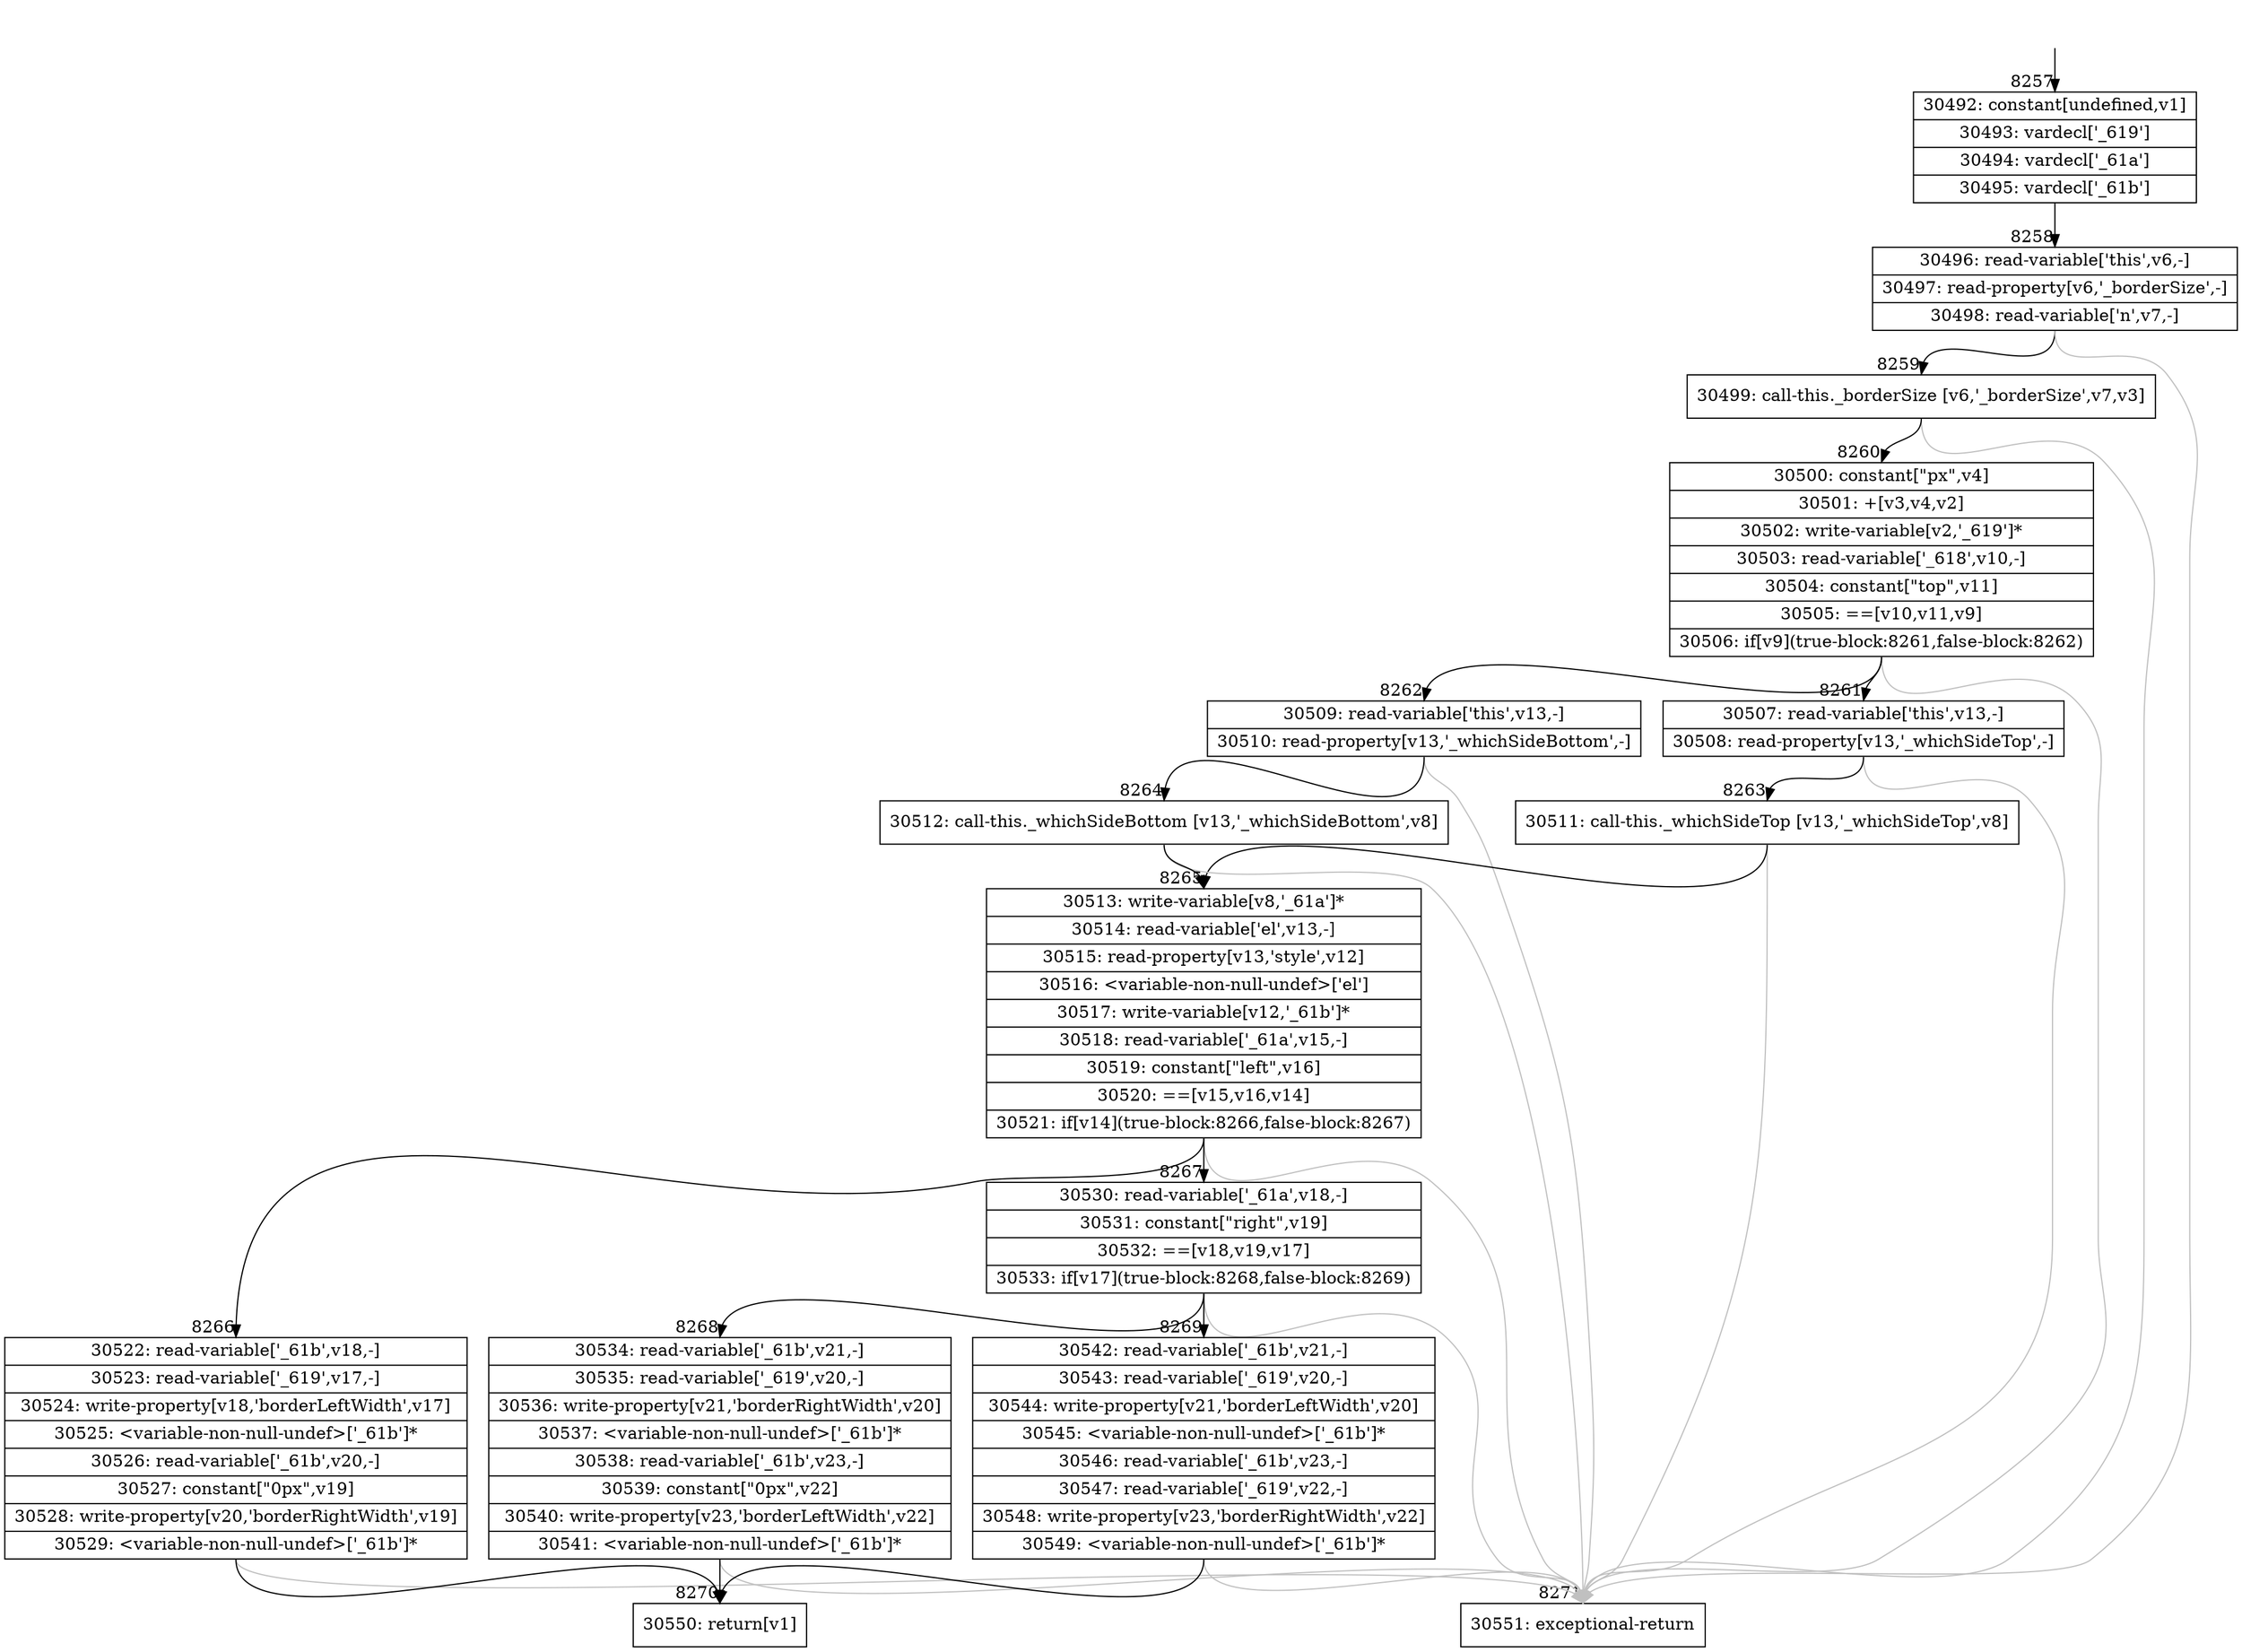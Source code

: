 digraph {
rankdir="TD"
BB_entry543[shape=none,label=""];
BB_entry543 -> BB8257 [tailport=s, headport=n, headlabel="    8257"]
BB8257 [shape=record label="{30492: constant[undefined,v1]|30493: vardecl['_619']|30494: vardecl['_61a']|30495: vardecl['_61b']}" ] 
BB8257 -> BB8258 [tailport=s, headport=n, headlabel="      8258"]
BB8258 [shape=record label="{30496: read-variable['this',v6,-]|30497: read-property[v6,'_borderSize',-]|30498: read-variable['n',v7,-]}" ] 
BB8258 -> BB8259 [tailport=s, headport=n, headlabel="      8259"]
BB8258 -> BB8271 [tailport=s, headport=n, color=gray, headlabel="      8271"]
BB8259 [shape=record label="{30499: call-this._borderSize [v6,'_borderSize',v7,v3]}" ] 
BB8259 -> BB8260 [tailport=s, headport=n, headlabel="      8260"]
BB8259 -> BB8271 [tailport=s, headport=n, color=gray]
BB8260 [shape=record label="{30500: constant[\"px\",v4]|30501: +[v3,v4,v2]|30502: write-variable[v2,'_619']*|30503: read-variable['_618',v10,-]|30504: constant[\"top\",v11]|30505: ==[v10,v11,v9]|30506: if[v9](true-block:8261,false-block:8262)}" ] 
BB8260 -> BB8261 [tailport=s, headport=n, headlabel="      8261"]
BB8260 -> BB8262 [tailport=s, headport=n, headlabel="      8262"]
BB8260 -> BB8271 [tailport=s, headport=n, color=gray]
BB8261 [shape=record label="{30507: read-variable['this',v13,-]|30508: read-property[v13,'_whichSideTop',-]}" ] 
BB8261 -> BB8263 [tailport=s, headport=n, headlabel="      8263"]
BB8261 -> BB8271 [tailport=s, headport=n, color=gray]
BB8262 [shape=record label="{30509: read-variable['this',v13,-]|30510: read-property[v13,'_whichSideBottom',-]}" ] 
BB8262 -> BB8264 [tailport=s, headport=n, headlabel="      8264"]
BB8262 -> BB8271 [tailport=s, headport=n, color=gray]
BB8263 [shape=record label="{30511: call-this._whichSideTop [v13,'_whichSideTop',v8]}" ] 
BB8263 -> BB8265 [tailport=s, headport=n, headlabel="      8265"]
BB8263 -> BB8271 [tailport=s, headport=n, color=gray]
BB8264 [shape=record label="{30512: call-this._whichSideBottom [v13,'_whichSideBottom',v8]}" ] 
BB8264 -> BB8265 [tailport=s, headport=n]
BB8264 -> BB8271 [tailport=s, headport=n, color=gray]
BB8265 [shape=record label="{30513: write-variable[v8,'_61a']*|30514: read-variable['el',v13,-]|30515: read-property[v13,'style',v12]|30516: \<variable-non-null-undef\>['el']|30517: write-variable[v12,'_61b']*|30518: read-variable['_61a',v15,-]|30519: constant[\"left\",v16]|30520: ==[v15,v16,v14]|30521: if[v14](true-block:8266,false-block:8267)}" ] 
BB8265 -> BB8266 [tailport=s, headport=n, headlabel="      8266"]
BB8265 -> BB8267 [tailport=s, headport=n, headlabel="      8267"]
BB8265 -> BB8271 [tailport=s, headport=n, color=gray]
BB8266 [shape=record label="{30522: read-variable['_61b',v18,-]|30523: read-variable['_619',v17,-]|30524: write-property[v18,'borderLeftWidth',v17]|30525: \<variable-non-null-undef\>['_61b']*|30526: read-variable['_61b',v20,-]|30527: constant[\"0px\",v19]|30528: write-property[v20,'borderRightWidth',v19]|30529: \<variable-non-null-undef\>['_61b']*}" ] 
BB8266 -> BB8270 [tailport=s, headport=n, headlabel="      8270"]
BB8266 -> BB8271 [tailport=s, headport=n, color=gray]
BB8267 [shape=record label="{30530: read-variable['_61a',v18,-]|30531: constant[\"right\",v19]|30532: ==[v18,v19,v17]|30533: if[v17](true-block:8268,false-block:8269)}" ] 
BB8267 -> BB8268 [tailport=s, headport=n, headlabel="      8268"]
BB8267 -> BB8269 [tailport=s, headport=n, headlabel="      8269"]
BB8267 -> BB8271 [tailport=s, headport=n, color=gray]
BB8268 [shape=record label="{30534: read-variable['_61b',v21,-]|30535: read-variable['_619',v20,-]|30536: write-property[v21,'borderRightWidth',v20]|30537: \<variable-non-null-undef\>['_61b']*|30538: read-variable['_61b',v23,-]|30539: constant[\"0px\",v22]|30540: write-property[v23,'borderLeftWidth',v22]|30541: \<variable-non-null-undef\>['_61b']*}" ] 
BB8268 -> BB8270 [tailport=s, headport=n]
BB8268 -> BB8271 [tailport=s, headport=n, color=gray]
BB8269 [shape=record label="{30542: read-variable['_61b',v21,-]|30543: read-variable['_619',v20,-]|30544: write-property[v21,'borderLeftWidth',v20]|30545: \<variable-non-null-undef\>['_61b']*|30546: read-variable['_61b',v23,-]|30547: read-variable['_619',v22,-]|30548: write-property[v23,'borderRightWidth',v22]|30549: \<variable-non-null-undef\>['_61b']*}" ] 
BB8269 -> BB8270 [tailport=s, headport=n]
BB8269 -> BB8271 [tailport=s, headport=n, color=gray]
BB8270 [shape=record label="{30550: return[v1]}" ] 
BB8271 [shape=record label="{30551: exceptional-return}" ] 
//#$~ 5945
}
